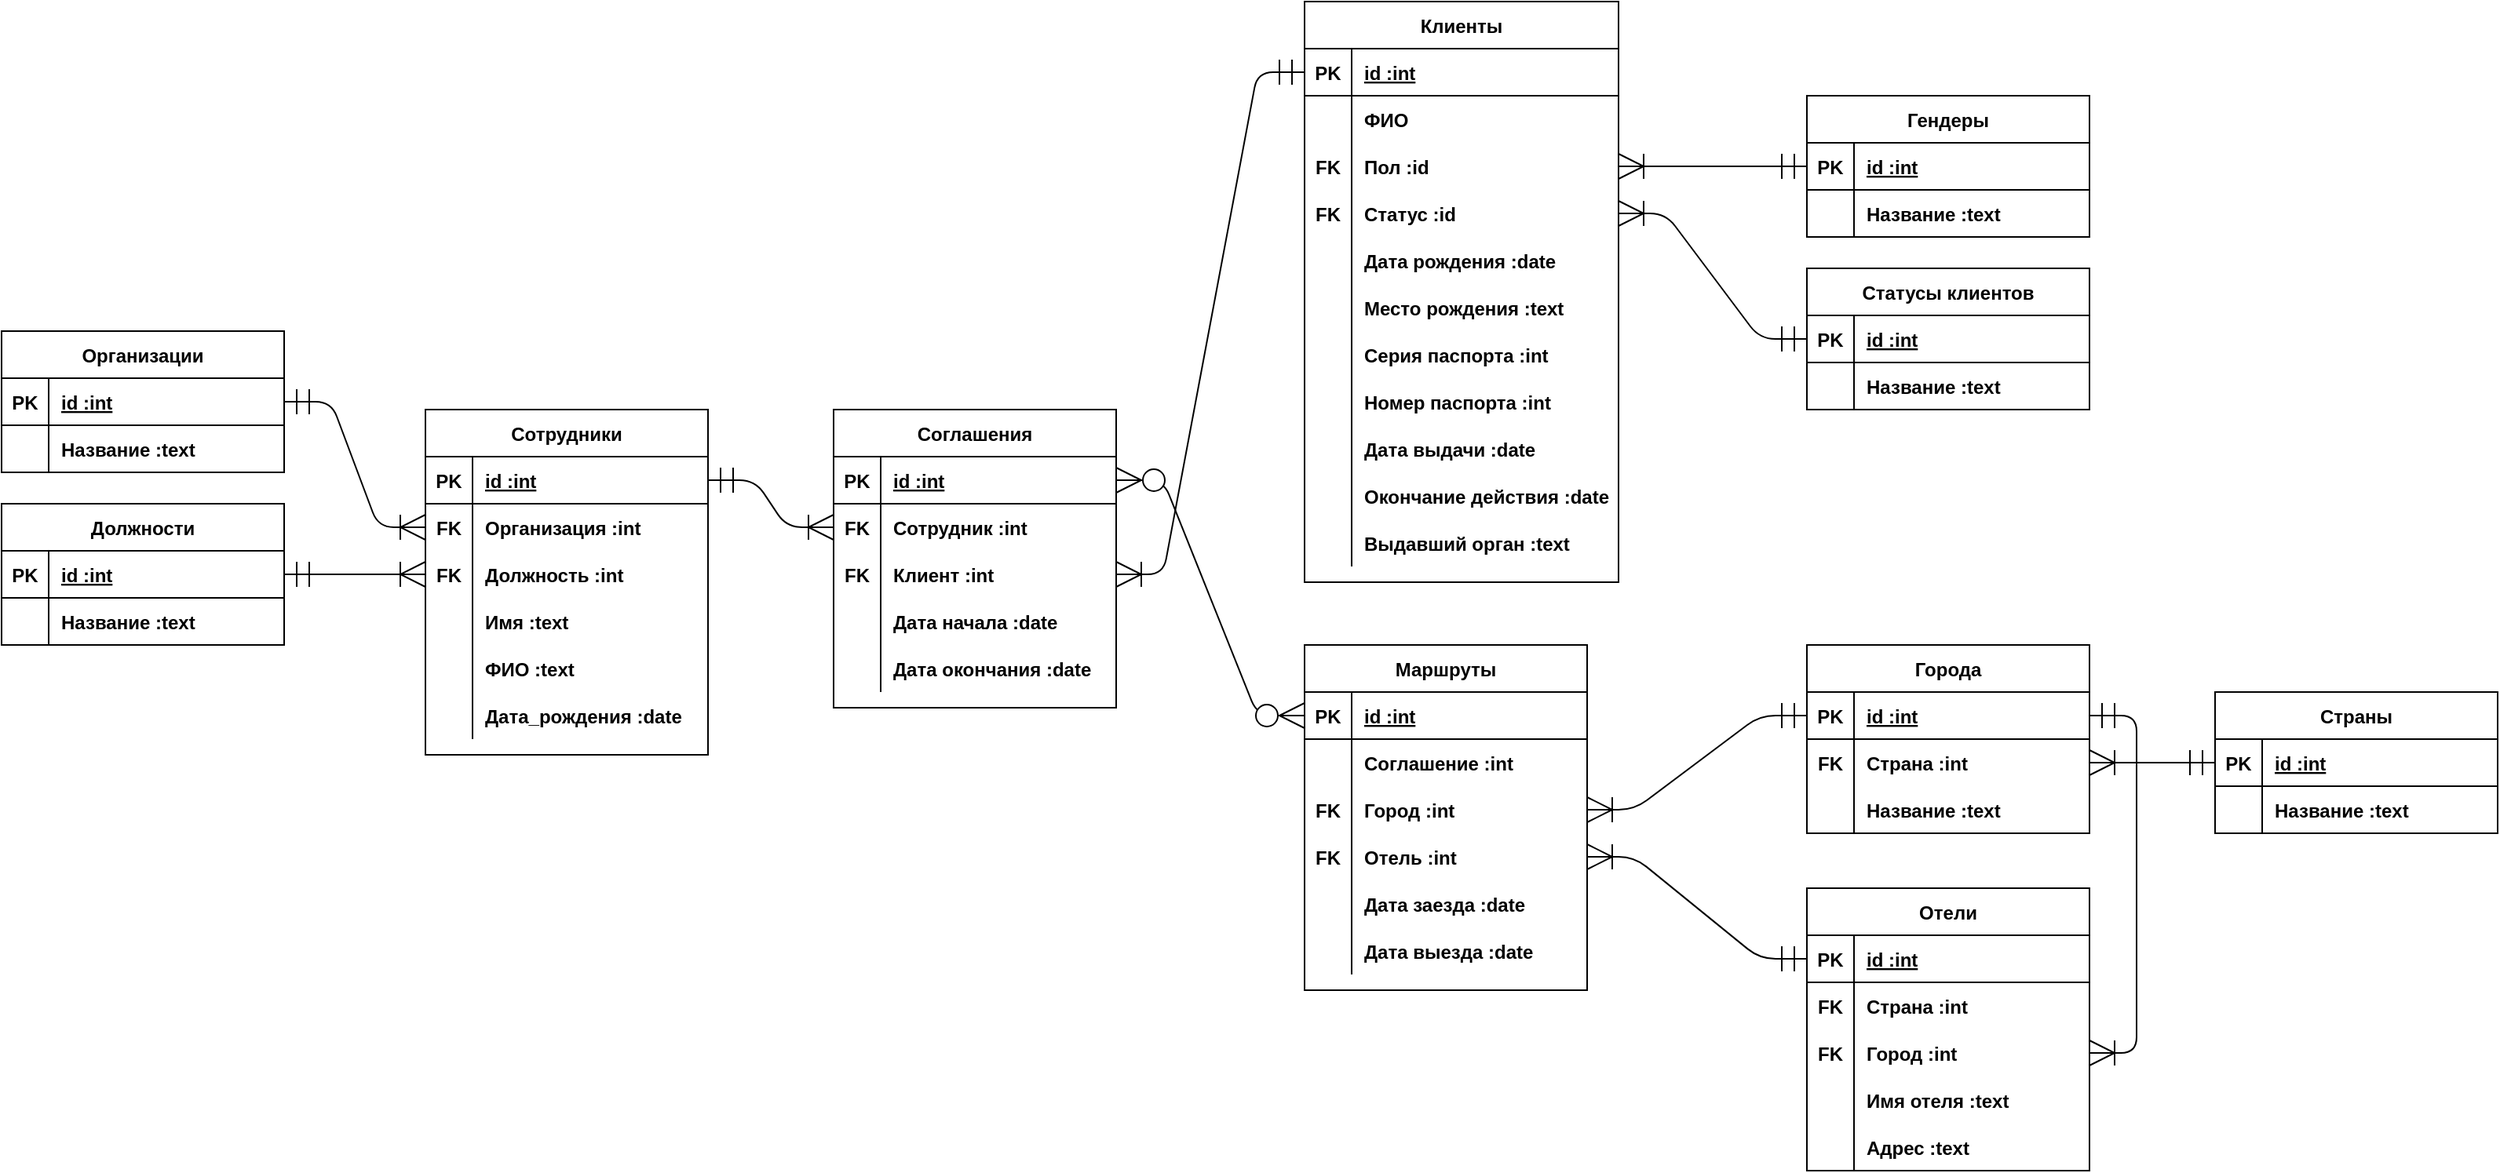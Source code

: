 <mxfile version="15.3.4" type="github">
  <diagram name="Page-1" id="e56a1550-8fbb-45ad-956c-1786394a9013">
    <mxGraphModel dx="2138" dy="589" grid="1" gridSize="10" guides="1" tooltips="1" connect="1" arrows="1" fold="1" page="1" pageScale="1" pageWidth="1100" pageHeight="850" background="none" math="0" shadow="0">
      <root>
        <mxCell id="0" />
        <mxCell id="1" parent="0" />
        <mxCell id="j9hjLksEDI7PFmG2NVxO-14" value="Сотрудники" style="shape=table;startSize=30;container=1;collapsible=1;childLayout=tableLayout;fixedRows=1;rowLines=0;fontStyle=1;align=center;resizeLast=1;hachureGap=4;pointerEvents=0;" parent="1" vertex="1">
          <mxGeometry x="40" y="500" width="180" height="220" as="geometry" />
        </mxCell>
        <mxCell id="j9hjLksEDI7PFmG2NVxO-15" value="" style="shape=partialRectangle;collapsible=0;dropTarget=0;pointerEvents=0;fillColor=none;top=0;left=0;bottom=1;right=0;points=[[0,0.5],[1,0.5]];portConstraint=eastwest;" parent="j9hjLksEDI7PFmG2NVxO-14" vertex="1">
          <mxGeometry y="30" width="180" height="30" as="geometry" />
        </mxCell>
        <mxCell id="j9hjLksEDI7PFmG2NVxO-16" value="PK" style="shape=partialRectangle;connectable=0;fillColor=none;top=0;left=0;bottom=0;right=0;fontStyle=1;overflow=hidden;" parent="j9hjLksEDI7PFmG2NVxO-15" vertex="1">
          <mxGeometry width="30" height="30" as="geometry">
            <mxRectangle width="30" height="30" as="alternateBounds" />
          </mxGeometry>
        </mxCell>
        <mxCell id="j9hjLksEDI7PFmG2NVxO-17" value="id :int" style="shape=partialRectangle;connectable=0;fillColor=none;top=0;left=0;bottom=0;right=0;align=left;spacingLeft=6;fontStyle=5;overflow=hidden;" parent="j9hjLksEDI7PFmG2NVxO-15" vertex="1">
          <mxGeometry x="30" width="150" height="30" as="geometry">
            <mxRectangle width="150" height="30" as="alternateBounds" />
          </mxGeometry>
        </mxCell>
        <mxCell id="j9hjLksEDI7PFmG2NVxO-18" value="" style="shape=partialRectangle;collapsible=0;dropTarget=0;pointerEvents=0;fillColor=none;top=0;left=0;bottom=0;right=0;points=[[0,0.5],[1,0.5]];portConstraint=eastwest;" parent="j9hjLksEDI7PFmG2NVxO-14" vertex="1">
          <mxGeometry y="60" width="180" height="30" as="geometry" />
        </mxCell>
        <mxCell id="j9hjLksEDI7PFmG2NVxO-19" value="FK" style="shape=partialRectangle;connectable=0;fillColor=none;top=0;left=0;bottom=0;right=0;editable=1;overflow=hidden;fontStyle=1" parent="j9hjLksEDI7PFmG2NVxO-18" vertex="1">
          <mxGeometry width="30" height="30" as="geometry">
            <mxRectangle width="30" height="30" as="alternateBounds" />
          </mxGeometry>
        </mxCell>
        <mxCell id="j9hjLksEDI7PFmG2NVxO-20" value="Организация :int" style="shape=partialRectangle;connectable=0;fillColor=none;top=0;left=0;bottom=0;right=0;align=left;spacingLeft=6;overflow=hidden;fontStyle=1" parent="j9hjLksEDI7PFmG2NVxO-18" vertex="1">
          <mxGeometry x="30" width="150" height="30" as="geometry">
            <mxRectangle width="150" height="30" as="alternateBounds" />
          </mxGeometry>
        </mxCell>
        <mxCell id="j9hjLksEDI7PFmG2NVxO-21" value="" style="shape=partialRectangle;collapsible=0;dropTarget=0;pointerEvents=0;fillColor=none;top=0;left=0;bottom=0;right=0;points=[[0,0.5],[1,0.5]];portConstraint=eastwest;" parent="j9hjLksEDI7PFmG2NVxO-14" vertex="1">
          <mxGeometry y="90" width="180" height="30" as="geometry" />
        </mxCell>
        <mxCell id="j9hjLksEDI7PFmG2NVxO-22" value="FK" style="shape=partialRectangle;connectable=0;fillColor=none;top=0;left=0;bottom=0;right=0;editable=1;overflow=hidden;fontStyle=1" parent="j9hjLksEDI7PFmG2NVxO-21" vertex="1">
          <mxGeometry width="30" height="30" as="geometry">
            <mxRectangle width="30" height="30" as="alternateBounds" />
          </mxGeometry>
        </mxCell>
        <mxCell id="j9hjLksEDI7PFmG2NVxO-23" value="Должность :int" style="shape=partialRectangle;connectable=0;fillColor=none;top=0;left=0;bottom=0;right=0;align=left;spacingLeft=6;overflow=hidden;fontStyle=1" parent="j9hjLksEDI7PFmG2NVxO-21" vertex="1">
          <mxGeometry x="30" width="150" height="30" as="geometry">
            <mxRectangle width="150" height="30" as="alternateBounds" />
          </mxGeometry>
        </mxCell>
        <mxCell id="j9hjLksEDI7PFmG2NVxO-24" value="" style="shape=partialRectangle;collapsible=0;dropTarget=0;pointerEvents=0;fillColor=none;top=0;left=0;bottom=0;right=0;points=[[0,0.5],[1,0.5]];portConstraint=eastwest;" parent="j9hjLksEDI7PFmG2NVxO-14" vertex="1">
          <mxGeometry y="120" width="180" height="30" as="geometry" />
        </mxCell>
        <mxCell id="j9hjLksEDI7PFmG2NVxO-25" value="" style="shape=partialRectangle;connectable=0;fillColor=none;top=0;left=0;bottom=0;right=0;editable=1;overflow=hidden;" parent="j9hjLksEDI7PFmG2NVxO-24" vertex="1">
          <mxGeometry width="30" height="30" as="geometry">
            <mxRectangle width="30" height="30" as="alternateBounds" />
          </mxGeometry>
        </mxCell>
        <mxCell id="j9hjLksEDI7PFmG2NVxO-26" value="Имя :text" style="shape=partialRectangle;connectable=0;fillColor=none;top=0;left=0;bottom=0;right=0;align=left;spacingLeft=6;overflow=hidden;fontStyle=1" parent="j9hjLksEDI7PFmG2NVxO-24" vertex="1">
          <mxGeometry x="30" width="150" height="30" as="geometry">
            <mxRectangle width="150" height="30" as="alternateBounds" />
          </mxGeometry>
        </mxCell>
        <mxCell id="j9hjLksEDI7PFmG2NVxO-27" value="" style="shape=partialRectangle;collapsible=0;dropTarget=0;pointerEvents=0;fillColor=none;top=0;left=0;bottom=0;right=0;points=[[0,0.5],[1,0.5]];portConstraint=eastwest;" parent="j9hjLksEDI7PFmG2NVxO-14" vertex="1">
          <mxGeometry y="150" width="180" height="30" as="geometry" />
        </mxCell>
        <mxCell id="j9hjLksEDI7PFmG2NVxO-28" value="" style="shape=partialRectangle;connectable=0;fillColor=none;top=0;left=0;bottom=0;right=0;editable=1;overflow=hidden;" parent="j9hjLksEDI7PFmG2NVxO-27" vertex="1">
          <mxGeometry width="30" height="30" as="geometry">
            <mxRectangle width="30" height="30" as="alternateBounds" />
          </mxGeometry>
        </mxCell>
        <mxCell id="j9hjLksEDI7PFmG2NVxO-29" value="ФИО :text" style="shape=partialRectangle;connectable=0;fillColor=none;top=0;left=0;bottom=0;right=0;align=left;spacingLeft=6;overflow=hidden;fontStyle=1" parent="j9hjLksEDI7PFmG2NVxO-27" vertex="1">
          <mxGeometry x="30" width="150" height="30" as="geometry">
            <mxRectangle width="150" height="30" as="alternateBounds" />
          </mxGeometry>
        </mxCell>
        <mxCell id="j9hjLksEDI7PFmG2NVxO-30" value="" style="shape=partialRectangle;collapsible=0;dropTarget=0;pointerEvents=0;fillColor=none;top=0;left=0;bottom=0;right=0;points=[[0,0.5],[1,0.5]];portConstraint=eastwest;" parent="j9hjLksEDI7PFmG2NVxO-14" vertex="1">
          <mxGeometry y="180" width="180" height="30" as="geometry" />
        </mxCell>
        <mxCell id="j9hjLksEDI7PFmG2NVxO-31" value="" style="shape=partialRectangle;connectable=0;fillColor=none;top=0;left=0;bottom=0;right=0;editable=1;overflow=hidden;" parent="j9hjLksEDI7PFmG2NVxO-30" vertex="1">
          <mxGeometry width="30" height="30" as="geometry">
            <mxRectangle width="30" height="30" as="alternateBounds" />
          </mxGeometry>
        </mxCell>
        <mxCell id="j9hjLksEDI7PFmG2NVxO-32" value="Дата_рождения :date" style="shape=partialRectangle;connectable=0;fillColor=none;top=0;left=0;bottom=0;right=0;align=left;spacingLeft=6;overflow=hidden;fontStyle=1" parent="j9hjLksEDI7PFmG2NVxO-30" vertex="1">
          <mxGeometry x="30" width="150" height="30" as="geometry">
            <mxRectangle width="150" height="30" as="alternateBounds" />
          </mxGeometry>
        </mxCell>
        <mxCell id="j9hjLksEDI7PFmG2NVxO-33" value="Должности" style="shape=table;startSize=30;container=1;collapsible=1;childLayout=tableLayout;fixedRows=1;rowLines=0;fontStyle=1;align=center;resizeLast=1;hachureGap=4;pointerEvents=0;" parent="1" vertex="1">
          <mxGeometry x="-230" y="560" width="180" height="90" as="geometry" />
        </mxCell>
        <mxCell id="j9hjLksEDI7PFmG2NVxO-34" value="" style="shape=partialRectangle;collapsible=0;dropTarget=0;pointerEvents=0;fillColor=none;top=0;left=0;bottom=1;right=0;points=[[0,0.5],[1,0.5]];portConstraint=eastwest;" parent="j9hjLksEDI7PFmG2NVxO-33" vertex="1">
          <mxGeometry y="30" width="180" height="30" as="geometry" />
        </mxCell>
        <mxCell id="j9hjLksEDI7PFmG2NVxO-35" value="PK" style="shape=partialRectangle;connectable=0;fillColor=none;top=0;left=0;bottom=0;right=0;fontStyle=1;overflow=hidden;" parent="j9hjLksEDI7PFmG2NVxO-34" vertex="1">
          <mxGeometry width="30" height="30" as="geometry">
            <mxRectangle width="30" height="30" as="alternateBounds" />
          </mxGeometry>
        </mxCell>
        <mxCell id="j9hjLksEDI7PFmG2NVxO-36" value="id :int" style="shape=partialRectangle;connectable=0;fillColor=none;top=0;left=0;bottom=0;right=0;align=left;spacingLeft=6;fontStyle=5;overflow=hidden;" parent="j9hjLksEDI7PFmG2NVxO-34" vertex="1">
          <mxGeometry x="30" width="150" height="30" as="geometry">
            <mxRectangle width="150" height="30" as="alternateBounds" />
          </mxGeometry>
        </mxCell>
        <mxCell id="j9hjLksEDI7PFmG2NVxO-37" value="" style="shape=partialRectangle;collapsible=0;dropTarget=0;pointerEvents=0;fillColor=none;top=0;left=0;bottom=0;right=0;points=[[0,0.5],[1,0.5]];portConstraint=eastwest;" parent="j9hjLksEDI7PFmG2NVxO-33" vertex="1">
          <mxGeometry y="60" width="180" height="30" as="geometry" />
        </mxCell>
        <mxCell id="j9hjLksEDI7PFmG2NVxO-38" value="" style="shape=partialRectangle;connectable=0;fillColor=none;top=0;left=0;bottom=0;right=0;editable=1;overflow=hidden;" parent="j9hjLksEDI7PFmG2NVxO-37" vertex="1">
          <mxGeometry width="30" height="30" as="geometry">
            <mxRectangle width="30" height="30" as="alternateBounds" />
          </mxGeometry>
        </mxCell>
        <mxCell id="j9hjLksEDI7PFmG2NVxO-39" value="Название :text" style="shape=partialRectangle;connectable=0;fillColor=none;top=0;left=0;bottom=0;right=0;align=left;spacingLeft=6;overflow=hidden;fontStyle=1" parent="j9hjLksEDI7PFmG2NVxO-37" vertex="1">
          <mxGeometry x="30" width="150" height="30" as="geometry">
            <mxRectangle width="150" height="30" as="alternateBounds" />
          </mxGeometry>
        </mxCell>
        <mxCell id="j9hjLksEDI7PFmG2NVxO-43" value="" style="shape=partialRectangle;collapsible=0;dropTarget=0;pointerEvents=0;fillColor=none;top=0;left=0;bottom=0;right=0;points=[[0,0.5],[1,0.5]];portConstraint=eastwest;" parent="j9hjLksEDI7PFmG2NVxO-33" vertex="1">
          <mxGeometry y="90" width="180" as="geometry" />
        </mxCell>
        <mxCell id="j9hjLksEDI7PFmG2NVxO-44" value="" style="shape=partialRectangle;connectable=0;fillColor=none;top=0;left=0;bottom=0;right=0;editable=1;overflow=hidden;" parent="j9hjLksEDI7PFmG2NVxO-43" vertex="1">
          <mxGeometry width="30" as="geometry">
            <mxRectangle width="30" as="alternateBounds" />
          </mxGeometry>
        </mxCell>
        <mxCell id="j9hjLksEDI7PFmG2NVxO-45" value="" style="shape=partialRectangle;connectable=0;fillColor=none;top=0;left=0;bottom=0;right=0;align=left;spacingLeft=6;overflow=hidden;" parent="j9hjLksEDI7PFmG2NVxO-43" vertex="1">
          <mxGeometry x="30" width="150" as="geometry">
            <mxRectangle width="150" as="alternateBounds" />
          </mxGeometry>
        </mxCell>
        <mxCell id="j9hjLksEDI7PFmG2NVxO-48" value="Организации" style="shape=table;startSize=30;container=1;collapsible=1;childLayout=tableLayout;fixedRows=1;rowLines=0;fontStyle=1;align=center;resizeLast=1;hachureGap=4;pointerEvents=0;" parent="1" vertex="1">
          <mxGeometry x="-230" y="450" width="180" height="90" as="geometry" />
        </mxCell>
        <mxCell id="j9hjLksEDI7PFmG2NVxO-49" value="" style="shape=partialRectangle;collapsible=0;dropTarget=0;pointerEvents=0;fillColor=none;top=0;left=0;bottom=1;right=0;points=[[0,0.5],[1,0.5]];portConstraint=eastwest;" parent="j9hjLksEDI7PFmG2NVxO-48" vertex="1">
          <mxGeometry y="30" width="180" height="30" as="geometry" />
        </mxCell>
        <mxCell id="j9hjLksEDI7PFmG2NVxO-50" value="PK" style="shape=partialRectangle;connectable=0;fillColor=none;top=0;left=0;bottom=0;right=0;fontStyle=1;overflow=hidden;" parent="j9hjLksEDI7PFmG2NVxO-49" vertex="1">
          <mxGeometry width="30" height="30" as="geometry">
            <mxRectangle width="30" height="30" as="alternateBounds" />
          </mxGeometry>
        </mxCell>
        <mxCell id="j9hjLksEDI7PFmG2NVxO-51" value="id :int" style="shape=partialRectangle;connectable=0;fillColor=none;top=0;left=0;bottom=0;right=0;align=left;spacingLeft=6;fontStyle=5;overflow=hidden;" parent="j9hjLksEDI7PFmG2NVxO-49" vertex="1">
          <mxGeometry x="30" width="150" height="30" as="geometry">
            <mxRectangle width="150" height="30" as="alternateBounds" />
          </mxGeometry>
        </mxCell>
        <mxCell id="j9hjLksEDI7PFmG2NVxO-52" value="" style="shape=partialRectangle;collapsible=0;dropTarget=0;pointerEvents=0;fillColor=none;top=0;left=0;bottom=0;right=0;points=[[0,0.5],[1,0.5]];portConstraint=eastwest;" parent="j9hjLksEDI7PFmG2NVxO-48" vertex="1">
          <mxGeometry y="60" width="180" height="30" as="geometry" />
        </mxCell>
        <mxCell id="j9hjLksEDI7PFmG2NVxO-53" value="" style="shape=partialRectangle;connectable=0;fillColor=none;top=0;left=0;bottom=0;right=0;editable=1;overflow=hidden;" parent="j9hjLksEDI7PFmG2NVxO-52" vertex="1">
          <mxGeometry width="30" height="30" as="geometry">
            <mxRectangle width="30" height="30" as="alternateBounds" />
          </mxGeometry>
        </mxCell>
        <mxCell id="j9hjLksEDI7PFmG2NVxO-54" value="Название :text" style="shape=partialRectangle;connectable=0;fillColor=none;top=0;left=0;bottom=0;right=0;align=left;spacingLeft=6;overflow=hidden;fontStyle=1" parent="j9hjLksEDI7PFmG2NVxO-52" vertex="1">
          <mxGeometry x="30" width="150" height="30" as="geometry">
            <mxRectangle width="150" height="30" as="alternateBounds" />
          </mxGeometry>
        </mxCell>
        <mxCell id="j9hjLksEDI7PFmG2NVxO-55" value="" style="shape=partialRectangle;collapsible=0;dropTarget=0;pointerEvents=0;fillColor=none;top=0;left=0;bottom=0;right=0;points=[[0,0.5],[1,0.5]];portConstraint=eastwest;" parent="j9hjLksEDI7PFmG2NVxO-48" vertex="1">
          <mxGeometry y="90" width="180" as="geometry" />
        </mxCell>
        <mxCell id="j9hjLksEDI7PFmG2NVxO-56" value="" style="shape=partialRectangle;connectable=0;fillColor=none;top=0;left=0;bottom=0;right=0;editable=1;overflow=hidden;" parent="j9hjLksEDI7PFmG2NVxO-55" vertex="1">
          <mxGeometry width="30" as="geometry">
            <mxRectangle width="30" as="alternateBounds" />
          </mxGeometry>
        </mxCell>
        <mxCell id="j9hjLksEDI7PFmG2NVxO-57" value="" style="shape=partialRectangle;connectable=0;fillColor=none;top=0;left=0;bottom=0;right=0;align=left;spacingLeft=6;overflow=hidden;" parent="j9hjLksEDI7PFmG2NVxO-55" vertex="1">
          <mxGeometry x="30" width="150" as="geometry">
            <mxRectangle width="150" as="alternateBounds" />
          </mxGeometry>
        </mxCell>
        <mxCell id="G7zM4uZgsbZusKnLMGTg-56" value="Отели" style="shape=table;startSize=30;container=1;collapsible=1;childLayout=tableLayout;fixedRows=1;rowLines=0;fontStyle=1;align=center;resizeLast=1;hachureGap=4;pointerEvents=0;" parent="1" vertex="1">
          <mxGeometry x="920" y="805" width="180" height="180" as="geometry" />
        </mxCell>
        <mxCell id="G7zM4uZgsbZusKnLMGTg-57" value="" style="shape=partialRectangle;collapsible=0;dropTarget=0;pointerEvents=0;fillColor=none;top=0;left=0;bottom=1;right=0;points=[[0,0.5],[1,0.5]];portConstraint=eastwest;" parent="G7zM4uZgsbZusKnLMGTg-56" vertex="1">
          <mxGeometry y="30" width="180" height="30" as="geometry" />
        </mxCell>
        <mxCell id="G7zM4uZgsbZusKnLMGTg-58" value="PK" style="shape=partialRectangle;connectable=0;fillColor=none;top=0;left=0;bottom=0;right=0;fontStyle=1;overflow=hidden;" parent="G7zM4uZgsbZusKnLMGTg-57" vertex="1">
          <mxGeometry width="30" height="30" as="geometry">
            <mxRectangle width="30" height="30" as="alternateBounds" />
          </mxGeometry>
        </mxCell>
        <mxCell id="G7zM4uZgsbZusKnLMGTg-59" value="id :int" style="shape=partialRectangle;connectable=0;fillColor=none;top=0;left=0;bottom=0;right=0;align=left;spacingLeft=6;fontStyle=5;overflow=hidden;" parent="G7zM4uZgsbZusKnLMGTg-57" vertex="1">
          <mxGeometry x="30" width="150" height="30" as="geometry">
            <mxRectangle width="150" height="30" as="alternateBounds" />
          </mxGeometry>
        </mxCell>
        <mxCell id="G7zM4uZgsbZusKnLMGTg-60" value="" style="shape=partialRectangle;collapsible=0;dropTarget=0;pointerEvents=0;fillColor=none;top=0;left=0;bottom=0;right=0;points=[[0,0.5],[1,0.5]];portConstraint=eastwest;" parent="G7zM4uZgsbZusKnLMGTg-56" vertex="1">
          <mxGeometry y="60" width="180" height="30" as="geometry" />
        </mxCell>
        <mxCell id="G7zM4uZgsbZusKnLMGTg-61" value="FK" style="shape=partialRectangle;connectable=0;fillColor=none;top=0;left=0;bottom=0;right=0;editable=1;overflow=hidden;fontStyle=1" parent="G7zM4uZgsbZusKnLMGTg-60" vertex="1">
          <mxGeometry width="30" height="30" as="geometry">
            <mxRectangle width="30" height="30" as="alternateBounds" />
          </mxGeometry>
        </mxCell>
        <mxCell id="G7zM4uZgsbZusKnLMGTg-62" value="Страна :int" style="shape=partialRectangle;connectable=0;fillColor=none;top=0;left=0;bottom=0;right=0;align=left;spacingLeft=6;overflow=hidden;fontStyle=1" parent="G7zM4uZgsbZusKnLMGTg-60" vertex="1">
          <mxGeometry x="30" width="150" height="30" as="geometry">
            <mxRectangle width="150" height="30" as="alternateBounds" />
          </mxGeometry>
        </mxCell>
        <mxCell id="G7zM4uZgsbZusKnLMGTg-63" value="" style="shape=partialRectangle;collapsible=0;dropTarget=0;pointerEvents=0;fillColor=none;top=0;left=0;bottom=0;right=0;points=[[0,0.5],[1,0.5]];portConstraint=eastwest;" parent="G7zM4uZgsbZusKnLMGTg-56" vertex="1">
          <mxGeometry y="90" width="180" height="30" as="geometry" />
        </mxCell>
        <mxCell id="G7zM4uZgsbZusKnLMGTg-64" value="FK" style="shape=partialRectangle;connectable=0;fillColor=none;top=0;left=0;bottom=0;right=0;editable=1;overflow=hidden;fontStyle=1" parent="G7zM4uZgsbZusKnLMGTg-63" vertex="1">
          <mxGeometry width="30" height="30" as="geometry">
            <mxRectangle width="30" height="30" as="alternateBounds" />
          </mxGeometry>
        </mxCell>
        <mxCell id="G7zM4uZgsbZusKnLMGTg-65" value="Город :int" style="shape=partialRectangle;connectable=0;fillColor=none;top=0;left=0;bottom=0;right=0;align=left;spacingLeft=6;overflow=hidden;fontStyle=1" parent="G7zM4uZgsbZusKnLMGTg-63" vertex="1">
          <mxGeometry x="30" width="150" height="30" as="geometry">
            <mxRectangle width="150" height="30" as="alternateBounds" />
          </mxGeometry>
        </mxCell>
        <mxCell id="G7zM4uZgsbZusKnLMGTg-66" value="" style="shape=partialRectangle;collapsible=0;dropTarget=0;pointerEvents=0;fillColor=none;top=0;left=0;bottom=0;right=0;points=[[0,0.5],[1,0.5]];portConstraint=eastwest;" parent="G7zM4uZgsbZusKnLMGTg-56" vertex="1">
          <mxGeometry y="120" width="180" height="30" as="geometry" />
        </mxCell>
        <mxCell id="G7zM4uZgsbZusKnLMGTg-67" value="" style="shape=partialRectangle;connectable=0;fillColor=none;top=0;left=0;bottom=0;right=0;editable=1;overflow=hidden;" parent="G7zM4uZgsbZusKnLMGTg-66" vertex="1">
          <mxGeometry width="30" height="30" as="geometry">
            <mxRectangle width="30" height="30" as="alternateBounds" />
          </mxGeometry>
        </mxCell>
        <mxCell id="G7zM4uZgsbZusKnLMGTg-68" value="Имя отеля :text" style="shape=partialRectangle;connectable=0;fillColor=none;top=0;left=0;bottom=0;right=0;align=left;spacingLeft=6;overflow=hidden;fontStyle=1" parent="G7zM4uZgsbZusKnLMGTg-66" vertex="1">
          <mxGeometry x="30" width="150" height="30" as="geometry">
            <mxRectangle width="150" height="30" as="alternateBounds" />
          </mxGeometry>
        </mxCell>
        <mxCell id="G7zM4uZgsbZusKnLMGTg-69" value="" style="shape=partialRectangle;collapsible=0;dropTarget=0;pointerEvents=0;fillColor=none;top=0;left=0;bottom=0;right=0;points=[[0,0.5],[1,0.5]];portConstraint=eastwest;" parent="G7zM4uZgsbZusKnLMGTg-56" vertex="1">
          <mxGeometry y="150" width="180" height="30" as="geometry" />
        </mxCell>
        <mxCell id="G7zM4uZgsbZusKnLMGTg-70" value="" style="shape=partialRectangle;connectable=0;fillColor=none;top=0;left=0;bottom=0;right=0;editable=1;overflow=hidden;fontStyle=1" parent="G7zM4uZgsbZusKnLMGTg-69" vertex="1">
          <mxGeometry width="30" height="30" as="geometry">
            <mxRectangle width="30" height="30" as="alternateBounds" />
          </mxGeometry>
        </mxCell>
        <mxCell id="G7zM4uZgsbZusKnLMGTg-71" value="Адрес :text" style="shape=partialRectangle;connectable=0;fillColor=none;top=0;left=0;bottom=0;right=0;align=left;spacingLeft=6;overflow=hidden;fontStyle=1" parent="G7zM4uZgsbZusKnLMGTg-69" vertex="1">
          <mxGeometry x="30" width="150" height="30" as="geometry">
            <mxRectangle width="150" height="30" as="alternateBounds" />
          </mxGeometry>
        </mxCell>
        <mxCell id="G7zM4uZgsbZusKnLMGTg-114" value="" style="shape=partialRectangle;collapsible=0;dropTarget=0;pointerEvents=0;fillColor=none;top=0;left=0;bottom=0;right=0;points=[[0,0.5],[1,0.5]];portConstraint=eastwest;" parent="G7zM4uZgsbZusKnLMGTg-56" vertex="1">
          <mxGeometry y="180" width="180" as="geometry" />
        </mxCell>
        <mxCell id="G7zM4uZgsbZusKnLMGTg-115" value="" style="shape=partialRectangle;connectable=0;fillColor=none;top=0;left=0;bottom=0;right=0;editable=1;overflow=hidden;" parent="G7zM4uZgsbZusKnLMGTg-114" vertex="1">
          <mxGeometry width="30" as="geometry">
            <mxRectangle width="30" as="alternateBounds" />
          </mxGeometry>
        </mxCell>
        <mxCell id="G7zM4uZgsbZusKnLMGTg-116" value="" style="shape=partialRectangle;connectable=0;fillColor=none;top=0;left=0;bottom=0;right=0;align=left;spacingLeft=6;overflow=hidden;fontStyle=1" parent="G7zM4uZgsbZusKnLMGTg-114" vertex="1">
          <mxGeometry x="30" width="150" as="geometry">
            <mxRectangle width="150" as="alternateBounds" />
          </mxGeometry>
        </mxCell>
        <mxCell id="G7zM4uZgsbZusKnLMGTg-72" value="" style="shape=partialRectangle;collapsible=0;dropTarget=0;pointerEvents=0;fillColor=none;top=0;left=0;bottom=0;right=0;points=[[0,0.5],[1,0.5]];portConstraint=eastwest;" parent="G7zM4uZgsbZusKnLMGTg-56" vertex="1">
          <mxGeometry y="180" width="180" as="geometry" />
        </mxCell>
        <mxCell id="G7zM4uZgsbZusKnLMGTg-73" value="" style="shape=partialRectangle;connectable=0;fillColor=none;top=0;left=0;bottom=0;right=0;editable=1;overflow=hidden;" parent="G7zM4uZgsbZusKnLMGTg-72" vertex="1">
          <mxGeometry width="30" as="geometry">
            <mxRectangle width="30" as="alternateBounds" />
          </mxGeometry>
        </mxCell>
        <mxCell id="G7zM4uZgsbZusKnLMGTg-74" value="" style="shape=partialRectangle;connectable=0;fillColor=none;top=0;left=0;bottom=0;right=0;align=left;spacingLeft=6;overflow=hidden;fontStyle=1" parent="G7zM4uZgsbZusKnLMGTg-72" vertex="1">
          <mxGeometry x="30" width="150" as="geometry">
            <mxRectangle width="150" as="alternateBounds" />
          </mxGeometry>
        </mxCell>
        <mxCell id="G7zM4uZgsbZusKnLMGTg-75" value="Страны" style="shape=table;startSize=30;container=1;collapsible=1;childLayout=tableLayout;fixedRows=1;rowLines=0;fontStyle=1;align=center;resizeLast=1;hachureGap=4;pointerEvents=0;" parent="1" vertex="1">
          <mxGeometry x="1180" y="680" width="180" height="90" as="geometry" />
        </mxCell>
        <mxCell id="G7zM4uZgsbZusKnLMGTg-76" value="" style="shape=partialRectangle;collapsible=0;dropTarget=0;pointerEvents=0;fillColor=none;top=0;left=0;bottom=1;right=0;points=[[0,0.5],[1,0.5]];portConstraint=eastwest;" parent="G7zM4uZgsbZusKnLMGTg-75" vertex="1">
          <mxGeometry y="30" width="180" height="30" as="geometry" />
        </mxCell>
        <mxCell id="G7zM4uZgsbZusKnLMGTg-77" value="PK" style="shape=partialRectangle;connectable=0;fillColor=none;top=0;left=0;bottom=0;right=0;fontStyle=1;overflow=hidden;" parent="G7zM4uZgsbZusKnLMGTg-76" vertex="1">
          <mxGeometry width="30" height="30" as="geometry">
            <mxRectangle width="30" height="30" as="alternateBounds" />
          </mxGeometry>
        </mxCell>
        <mxCell id="G7zM4uZgsbZusKnLMGTg-78" value="id :int" style="shape=partialRectangle;connectable=0;fillColor=none;top=0;left=0;bottom=0;right=0;align=left;spacingLeft=6;fontStyle=5;overflow=hidden;" parent="G7zM4uZgsbZusKnLMGTg-76" vertex="1">
          <mxGeometry x="30" width="150" height="30" as="geometry">
            <mxRectangle width="150" height="30" as="alternateBounds" />
          </mxGeometry>
        </mxCell>
        <mxCell id="G7zM4uZgsbZusKnLMGTg-79" value="" style="shape=partialRectangle;collapsible=0;dropTarget=0;pointerEvents=0;fillColor=none;top=0;left=0;bottom=0;right=0;points=[[0,0.5],[1,0.5]];portConstraint=eastwest;" parent="G7zM4uZgsbZusKnLMGTg-75" vertex="1">
          <mxGeometry y="60" width="180" height="30" as="geometry" />
        </mxCell>
        <mxCell id="G7zM4uZgsbZusKnLMGTg-80" value="" style="shape=partialRectangle;connectable=0;fillColor=none;top=0;left=0;bottom=0;right=0;editable=1;overflow=hidden;" parent="G7zM4uZgsbZusKnLMGTg-79" vertex="1">
          <mxGeometry width="30" height="30" as="geometry">
            <mxRectangle width="30" height="30" as="alternateBounds" />
          </mxGeometry>
        </mxCell>
        <mxCell id="G7zM4uZgsbZusKnLMGTg-81" value="Название :text" style="shape=partialRectangle;connectable=0;fillColor=none;top=0;left=0;bottom=0;right=0;align=left;spacingLeft=6;overflow=hidden;fontStyle=1" parent="G7zM4uZgsbZusKnLMGTg-79" vertex="1">
          <mxGeometry x="30" width="150" height="30" as="geometry">
            <mxRectangle width="150" height="30" as="alternateBounds" />
          </mxGeometry>
        </mxCell>
        <mxCell id="G7zM4uZgsbZusKnLMGTg-82" value="" style="shape=partialRectangle;collapsible=0;dropTarget=0;pointerEvents=0;fillColor=none;top=0;left=0;bottom=0;right=0;points=[[0,0.5],[1,0.5]];portConstraint=eastwest;" parent="G7zM4uZgsbZusKnLMGTg-75" vertex="1">
          <mxGeometry y="90" width="180" as="geometry" />
        </mxCell>
        <mxCell id="G7zM4uZgsbZusKnLMGTg-83" value="" style="shape=partialRectangle;connectable=0;fillColor=none;top=0;left=0;bottom=0;right=0;editable=1;overflow=hidden;" parent="G7zM4uZgsbZusKnLMGTg-82" vertex="1">
          <mxGeometry width="30" as="geometry">
            <mxRectangle width="30" as="alternateBounds" />
          </mxGeometry>
        </mxCell>
        <mxCell id="G7zM4uZgsbZusKnLMGTg-84" value="" style="shape=partialRectangle;connectable=0;fillColor=none;top=0;left=0;bottom=0;right=0;align=left;spacingLeft=6;overflow=hidden;" parent="G7zM4uZgsbZusKnLMGTg-82" vertex="1">
          <mxGeometry x="30" width="150" as="geometry">
            <mxRectangle width="150" as="alternateBounds" />
          </mxGeometry>
        </mxCell>
        <mxCell id="G7zM4uZgsbZusKnLMGTg-85" value="Города" style="shape=table;startSize=30;container=1;collapsible=1;childLayout=tableLayout;fixedRows=1;rowLines=0;fontStyle=1;align=center;resizeLast=1;hachureGap=4;pointerEvents=0;" parent="1" vertex="1">
          <mxGeometry x="920" y="650" width="180" height="120" as="geometry" />
        </mxCell>
        <mxCell id="G7zM4uZgsbZusKnLMGTg-86" value="" style="shape=partialRectangle;collapsible=0;dropTarget=0;pointerEvents=0;fillColor=none;top=0;left=0;bottom=1;right=0;points=[[0,0.5],[1,0.5]];portConstraint=eastwest;" parent="G7zM4uZgsbZusKnLMGTg-85" vertex="1">
          <mxGeometry y="30" width="180" height="30" as="geometry" />
        </mxCell>
        <mxCell id="G7zM4uZgsbZusKnLMGTg-87" value="PK" style="shape=partialRectangle;connectable=0;fillColor=none;top=0;left=0;bottom=0;right=0;fontStyle=1;overflow=hidden;" parent="G7zM4uZgsbZusKnLMGTg-86" vertex="1">
          <mxGeometry width="30" height="30" as="geometry">
            <mxRectangle width="30" height="30" as="alternateBounds" />
          </mxGeometry>
        </mxCell>
        <mxCell id="G7zM4uZgsbZusKnLMGTg-88" value="id :int" style="shape=partialRectangle;connectable=0;fillColor=none;top=0;left=0;bottom=0;right=0;align=left;spacingLeft=6;fontStyle=5;overflow=hidden;" parent="G7zM4uZgsbZusKnLMGTg-86" vertex="1">
          <mxGeometry x="30" width="150" height="30" as="geometry">
            <mxRectangle width="150" height="30" as="alternateBounds" />
          </mxGeometry>
        </mxCell>
        <mxCell id="G7zM4uZgsbZusKnLMGTg-89" value="" style="shape=partialRectangle;collapsible=0;dropTarget=0;pointerEvents=0;fillColor=none;top=0;left=0;bottom=0;right=0;points=[[0,0.5],[1,0.5]];portConstraint=eastwest;" parent="G7zM4uZgsbZusKnLMGTg-85" vertex="1">
          <mxGeometry y="60" width="180" height="30" as="geometry" />
        </mxCell>
        <mxCell id="G7zM4uZgsbZusKnLMGTg-90" value="FK" style="shape=partialRectangle;connectable=0;fillColor=none;top=0;left=0;bottom=0;right=0;editable=1;overflow=hidden;fontStyle=1" parent="G7zM4uZgsbZusKnLMGTg-89" vertex="1">
          <mxGeometry width="30" height="30" as="geometry">
            <mxRectangle width="30" height="30" as="alternateBounds" />
          </mxGeometry>
        </mxCell>
        <mxCell id="G7zM4uZgsbZusKnLMGTg-91" value="Страна :int" style="shape=partialRectangle;connectable=0;fillColor=none;top=0;left=0;bottom=0;right=0;align=left;spacingLeft=6;overflow=hidden;fontStyle=1" parent="G7zM4uZgsbZusKnLMGTg-89" vertex="1">
          <mxGeometry x="30" width="150" height="30" as="geometry">
            <mxRectangle width="150" height="30" as="alternateBounds" />
          </mxGeometry>
        </mxCell>
        <mxCell id="G7zM4uZgsbZusKnLMGTg-95" value="" style="shape=partialRectangle;collapsible=0;dropTarget=0;pointerEvents=0;fillColor=none;top=0;left=0;bottom=0;right=0;points=[[0,0.5],[1,0.5]];portConstraint=eastwest;" parent="G7zM4uZgsbZusKnLMGTg-85" vertex="1">
          <mxGeometry y="90" width="180" height="30" as="geometry" />
        </mxCell>
        <mxCell id="G7zM4uZgsbZusKnLMGTg-96" value="" style="shape=partialRectangle;connectable=0;fillColor=none;top=0;left=0;bottom=0;right=0;editable=1;overflow=hidden;" parent="G7zM4uZgsbZusKnLMGTg-95" vertex="1">
          <mxGeometry width="30" height="30" as="geometry">
            <mxRectangle width="30" height="30" as="alternateBounds" />
          </mxGeometry>
        </mxCell>
        <mxCell id="G7zM4uZgsbZusKnLMGTg-97" value="Название :text" style="shape=partialRectangle;connectable=0;fillColor=none;top=0;left=0;bottom=0;right=0;align=left;spacingLeft=6;overflow=hidden;fontStyle=1" parent="G7zM4uZgsbZusKnLMGTg-95" vertex="1">
          <mxGeometry x="30" width="150" height="30" as="geometry">
            <mxRectangle width="150" height="30" as="alternateBounds" />
          </mxGeometry>
        </mxCell>
        <mxCell id="G7zM4uZgsbZusKnLMGTg-92" value="" style="shape=partialRectangle;collapsible=0;dropTarget=0;pointerEvents=0;fillColor=none;top=0;left=0;bottom=0;right=0;points=[[0,0.5],[1,0.5]];portConstraint=eastwest;" parent="G7zM4uZgsbZusKnLMGTg-85" vertex="1">
          <mxGeometry y="120" width="180" as="geometry" />
        </mxCell>
        <mxCell id="G7zM4uZgsbZusKnLMGTg-93" value="" style="shape=partialRectangle;connectable=0;fillColor=none;top=0;left=0;bottom=0;right=0;editable=1;overflow=hidden;" parent="G7zM4uZgsbZusKnLMGTg-92" vertex="1">
          <mxGeometry width="30" as="geometry">
            <mxRectangle width="30" as="alternateBounds" />
          </mxGeometry>
        </mxCell>
        <mxCell id="G7zM4uZgsbZusKnLMGTg-94" value="" style="shape=partialRectangle;connectable=0;fillColor=none;top=0;left=0;bottom=0;right=0;align=left;spacingLeft=6;overflow=hidden;" parent="G7zM4uZgsbZusKnLMGTg-92" vertex="1">
          <mxGeometry x="30" width="150" as="geometry">
            <mxRectangle width="150" as="alternateBounds" />
          </mxGeometry>
        </mxCell>
        <mxCell id="G7zM4uZgsbZusKnLMGTg-134" value="" style="edgeStyle=entityRelationEdgeStyle;fontSize=12;html=1;endArrow=ERoneToMany;startArrow=ERmandOne;startSize=14;endSize=14;sourcePerimeterSpacing=0;targetPerimeterSpacing=0;" parent="1" source="j9hjLksEDI7PFmG2NVxO-34" target="j9hjLksEDI7PFmG2NVxO-21" edge="1">
          <mxGeometry width="100" height="100" relative="1" as="geometry">
            <mxPoint x="-120" y="640" as="sourcePoint" />
            <mxPoint x="-20" y="540" as="targetPoint" />
          </mxGeometry>
        </mxCell>
        <mxCell id="G7zM4uZgsbZusKnLMGTg-135" value="" style="edgeStyle=entityRelationEdgeStyle;fontSize=12;html=1;endArrow=ERoneToMany;startArrow=ERmandOne;startSize=14;endSize=14;sourcePerimeterSpacing=0;targetPerimeterSpacing=0;" parent="1" source="j9hjLksEDI7PFmG2NVxO-49" target="j9hjLksEDI7PFmG2NVxO-18" edge="1">
          <mxGeometry width="100" height="100" relative="1" as="geometry">
            <mxPoint x="-60" y="435" as="sourcePoint" />
            <mxPoint x="50" y="435" as="targetPoint" />
          </mxGeometry>
        </mxCell>
        <mxCell id="G7zM4uZgsbZusKnLMGTg-140" value="" style="edgeStyle=entityRelationEdgeStyle;fontSize=12;html=1;endArrow=ERoneToMany;startArrow=ERmandOne;startSize=14;endSize=14;sourcePerimeterSpacing=0;targetPerimeterSpacing=0;" parent="1" source="G7zM4uZgsbZusKnLMGTg-76" target="G7zM4uZgsbZusKnLMGTg-89" edge="1">
          <mxGeometry width="100" height="100" relative="1" as="geometry">
            <mxPoint x="490" y="1025" as="sourcePoint" />
            <mxPoint x="580" y="995" as="targetPoint" />
          </mxGeometry>
        </mxCell>
        <mxCell id="G7zM4uZgsbZusKnLMGTg-141" value="" style="edgeStyle=entityRelationEdgeStyle;fontSize=12;html=1;endArrow=ERoneToMany;startArrow=ERmandOne;startSize=14;endSize=14;sourcePerimeterSpacing=0;targetPerimeterSpacing=0;" parent="1" source="G7zM4uZgsbZusKnLMGTg-86" target="G7zM4uZgsbZusKnLMGTg-63" edge="1">
          <mxGeometry width="100" height="100" relative="1" as="geometry">
            <mxPoint x="1230" y="700" as="sourcePoint" />
            <mxPoint x="1320" y="670" as="targetPoint" />
          </mxGeometry>
        </mxCell>
        <mxCell id="s40rjbNJ4VByO-y1O9ma-1" value="Соглашения" style="shape=table;startSize=30;container=1;collapsible=1;childLayout=tableLayout;fixedRows=1;rowLines=0;fontStyle=1;align=center;resizeLast=1;hachureGap=4;pointerEvents=0;" vertex="1" parent="1">
          <mxGeometry x="300" y="500" width="180" height="190" as="geometry" />
        </mxCell>
        <mxCell id="s40rjbNJ4VByO-y1O9ma-2" value="" style="shape=partialRectangle;collapsible=0;dropTarget=0;pointerEvents=0;fillColor=none;top=0;left=0;bottom=1;right=0;points=[[0,0.5],[1,0.5]];portConstraint=eastwest;" vertex="1" parent="s40rjbNJ4VByO-y1O9ma-1">
          <mxGeometry y="30" width="180" height="30" as="geometry" />
        </mxCell>
        <mxCell id="s40rjbNJ4VByO-y1O9ma-3" value="PK" style="shape=partialRectangle;connectable=0;fillColor=none;top=0;left=0;bottom=0;right=0;fontStyle=1;overflow=hidden;" vertex="1" parent="s40rjbNJ4VByO-y1O9ma-2">
          <mxGeometry width="30" height="30" as="geometry">
            <mxRectangle width="30" height="30" as="alternateBounds" />
          </mxGeometry>
        </mxCell>
        <mxCell id="s40rjbNJ4VByO-y1O9ma-4" value="id :int" style="shape=partialRectangle;connectable=0;fillColor=none;top=0;left=0;bottom=0;right=0;align=left;spacingLeft=6;fontStyle=5;overflow=hidden;" vertex="1" parent="s40rjbNJ4VByO-y1O9ma-2">
          <mxGeometry x="30" width="150" height="30" as="geometry">
            <mxRectangle width="150" height="30" as="alternateBounds" />
          </mxGeometry>
        </mxCell>
        <mxCell id="s40rjbNJ4VByO-y1O9ma-8" value="" style="shape=partialRectangle;collapsible=0;dropTarget=0;pointerEvents=0;fillColor=none;top=0;left=0;bottom=0;right=0;points=[[0,0.5],[1,0.5]];portConstraint=eastwest;" vertex="1" parent="s40rjbNJ4VByO-y1O9ma-1">
          <mxGeometry y="60" width="180" height="30" as="geometry" />
        </mxCell>
        <mxCell id="s40rjbNJ4VByO-y1O9ma-9" value="FK" style="shape=partialRectangle;connectable=0;fillColor=none;top=0;left=0;bottom=0;right=0;editable=1;overflow=hidden;fontStyle=1" vertex="1" parent="s40rjbNJ4VByO-y1O9ma-8">
          <mxGeometry width="30" height="30" as="geometry">
            <mxRectangle width="30" height="30" as="alternateBounds" />
          </mxGeometry>
        </mxCell>
        <mxCell id="s40rjbNJ4VByO-y1O9ma-10" value="Сотрудник :int" style="shape=partialRectangle;connectable=0;fillColor=none;top=0;left=0;bottom=0;right=0;align=left;spacingLeft=6;overflow=hidden;fontStyle=1" vertex="1" parent="s40rjbNJ4VByO-y1O9ma-8">
          <mxGeometry x="30" width="150" height="30" as="geometry">
            <mxRectangle width="150" height="30" as="alternateBounds" />
          </mxGeometry>
        </mxCell>
        <mxCell id="s40rjbNJ4VByO-y1O9ma-11" value="" style="shape=partialRectangle;collapsible=0;dropTarget=0;pointerEvents=0;fillColor=none;top=0;left=0;bottom=0;right=0;points=[[0,0.5],[1,0.5]];portConstraint=eastwest;" vertex="1" parent="s40rjbNJ4VByO-y1O9ma-1">
          <mxGeometry y="90" width="180" height="30" as="geometry" />
        </mxCell>
        <mxCell id="s40rjbNJ4VByO-y1O9ma-12" value="FK" style="shape=partialRectangle;connectable=0;fillColor=none;top=0;left=0;bottom=0;right=0;editable=1;overflow=hidden;fontStyle=1" vertex="1" parent="s40rjbNJ4VByO-y1O9ma-11">
          <mxGeometry width="30" height="30" as="geometry">
            <mxRectangle width="30" height="30" as="alternateBounds" />
          </mxGeometry>
        </mxCell>
        <mxCell id="s40rjbNJ4VByO-y1O9ma-13" value="Клиент :int" style="shape=partialRectangle;connectable=0;fillColor=none;top=0;left=0;bottom=0;right=0;align=left;spacingLeft=6;overflow=hidden;fontStyle=1" vertex="1" parent="s40rjbNJ4VByO-y1O9ma-11">
          <mxGeometry x="30" width="150" height="30" as="geometry">
            <mxRectangle width="150" height="30" as="alternateBounds" />
          </mxGeometry>
        </mxCell>
        <mxCell id="s40rjbNJ4VByO-y1O9ma-14" value="" style="shape=partialRectangle;collapsible=0;dropTarget=0;pointerEvents=0;fillColor=none;top=0;left=0;bottom=0;right=0;points=[[0,0.5],[1,0.5]];portConstraint=eastwest;" vertex="1" parent="s40rjbNJ4VByO-y1O9ma-1">
          <mxGeometry y="120" width="180" height="30" as="geometry" />
        </mxCell>
        <mxCell id="s40rjbNJ4VByO-y1O9ma-15" value="" style="shape=partialRectangle;connectable=0;fillColor=none;top=0;left=0;bottom=0;right=0;editable=1;overflow=hidden;" vertex="1" parent="s40rjbNJ4VByO-y1O9ma-14">
          <mxGeometry width="30" height="30" as="geometry">
            <mxRectangle width="30" height="30" as="alternateBounds" />
          </mxGeometry>
        </mxCell>
        <mxCell id="s40rjbNJ4VByO-y1O9ma-16" value="Дата начала :date" style="shape=partialRectangle;connectable=0;fillColor=none;top=0;left=0;bottom=0;right=0;align=left;spacingLeft=6;overflow=hidden;fontStyle=1" vertex="1" parent="s40rjbNJ4VByO-y1O9ma-14">
          <mxGeometry x="30" width="150" height="30" as="geometry">
            <mxRectangle width="150" height="30" as="alternateBounds" />
          </mxGeometry>
        </mxCell>
        <mxCell id="s40rjbNJ4VByO-y1O9ma-17" value="" style="shape=partialRectangle;collapsible=0;dropTarget=0;pointerEvents=0;fillColor=none;top=0;left=0;bottom=0;right=0;points=[[0,0.5],[1,0.5]];portConstraint=eastwest;" vertex="1" parent="s40rjbNJ4VByO-y1O9ma-1">
          <mxGeometry y="150" width="180" height="30" as="geometry" />
        </mxCell>
        <mxCell id="s40rjbNJ4VByO-y1O9ma-18" value="" style="shape=partialRectangle;connectable=0;fillColor=none;top=0;left=0;bottom=0;right=0;editable=1;overflow=hidden;" vertex="1" parent="s40rjbNJ4VByO-y1O9ma-17">
          <mxGeometry width="30" height="30" as="geometry">
            <mxRectangle width="30" height="30" as="alternateBounds" />
          </mxGeometry>
        </mxCell>
        <mxCell id="s40rjbNJ4VByO-y1O9ma-19" value="Дата окончания :date" style="shape=partialRectangle;connectable=0;fillColor=none;top=0;left=0;bottom=0;right=0;align=left;spacingLeft=6;overflow=hidden;fontStyle=1" vertex="1" parent="s40rjbNJ4VByO-y1O9ma-17">
          <mxGeometry x="30" width="150" height="30" as="geometry">
            <mxRectangle width="150" height="30" as="alternateBounds" />
          </mxGeometry>
        </mxCell>
        <mxCell id="s40rjbNJ4VByO-y1O9ma-5" value="" style="shape=partialRectangle;collapsible=0;dropTarget=0;pointerEvents=0;fillColor=none;top=0;left=0;bottom=0;right=0;points=[[0,0.5],[1,0.5]];portConstraint=eastwest;" vertex="1" parent="s40rjbNJ4VByO-y1O9ma-1">
          <mxGeometry y="180" width="180" as="geometry" />
        </mxCell>
        <mxCell id="s40rjbNJ4VByO-y1O9ma-6" value="" style="shape=partialRectangle;connectable=0;fillColor=none;top=0;left=0;bottom=0;right=0;editable=1;overflow=hidden;fontStyle=1" vertex="1" parent="s40rjbNJ4VByO-y1O9ma-5">
          <mxGeometry width="30" as="geometry">
            <mxRectangle width="30" as="alternateBounds" />
          </mxGeometry>
        </mxCell>
        <mxCell id="s40rjbNJ4VByO-y1O9ma-7" value="" style="shape=partialRectangle;connectable=0;fillColor=none;top=0;left=0;bottom=0;right=0;align=left;spacingLeft=6;overflow=hidden;fontStyle=1" vertex="1" parent="s40rjbNJ4VByO-y1O9ma-5">
          <mxGeometry x="30" width="150" as="geometry">
            <mxRectangle width="150" as="alternateBounds" />
          </mxGeometry>
        </mxCell>
        <mxCell id="s40rjbNJ4VByO-y1O9ma-21" value="" style="edgeStyle=entityRelationEdgeStyle;fontSize=12;html=1;endArrow=ERoneToMany;startArrow=ERmandOne;startSize=14;endSize=14;sourcePerimeterSpacing=0;targetPerimeterSpacing=0;" edge="1" parent="1" source="j9hjLksEDI7PFmG2NVxO-15" target="s40rjbNJ4VByO-y1O9ma-8">
          <mxGeometry width="100" height="100" relative="1" as="geometry">
            <mxPoint x="-60" y="305" as="sourcePoint" />
            <mxPoint x="50" y="585" as="targetPoint" />
          </mxGeometry>
        </mxCell>
        <mxCell id="s40rjbNJ4VByO-y1O9ma-26" value="Маршруты" style="shape=table;startSize=30;container=1;collapsible=1;childLayout=tableLayout;fixedRows=1;rowLines=0;fontStyle=1;align=center;resizeLast=1;hachureGap=4;pointerEvents=0;" vertex="1" parent="1">
          <mxGeometry x="600" y="650" width="180" height="220" as="geometry" />
        </mxCell>
        <mxCell id="s40rjbNJ4VByO-y1O9ma-27" value="" style="shape=partialRectangle;collapsible=0;dropTarget=0;pointerEvents=0;fillColor=none;top=0;left=0;bottom=1;right=0;points=[[0,0.5],[1,0.5]];portConstraint=eastwest;" vertex="1" parent="s40rjbNJ4VByO-y1O9ma-26">
          <mxGeometry y="30" width="180" height="30" as="geometry" />
        </mxCell>
        <mxCell id="s40rjbNJ4VByO-y1O9ma-28" value="PK" style="shape=partialRectangle;connectable=0;fillColor=none;top=0;left=0;bottom=0;right=0;fontStyle=1;overflow=hidden;" vertex="1" parent="s40rjbNJ4VByO-y1O9ma-27">
          <mxGeometry width="30" height="30" as="geometry">
            <mxRectangle width="30" height="30" as="alternateBounds" />
          </mxGeometry>
        </mxCell>
        <mxCell id="s40rjbNJ4VByO-y1O9ma-29" value="id :int" style="shape=partialRectangle;connectable=0;fillColor=none;top=0;left=0;bottom=0;right=0;align=left;spacingLeft=6;fontStyle=5;overflow=hidden;" vertex="1" parent="s40rjbNJ4VByO-y1O9ma-27">
          <mxGeometry x="30" width="150" height="30" as="geometry">
            <mxRectangle width="150" height="30" as="alternateBounds" />
          </mxGeometry>
        </mxCell>
        <mxCell id="s40rjbNJ4VByO-y1O9ma-30" value="" style="shape=partialRectangle;collapsible=0;dropTarget=0;pointerEvents=0;fillColor=none;top=0;left=0;bottom=0;right=0;points=[[0,0.5],[1,0.5]];portConstraint=eastwest;" vertex="1" parent="s40rjbNJ4VByO-y1O9ma-26">
          <mxGeometry y="60" width="180" height="30" as="geometry" />
        </mxCell>
        <mxCell id="s40rjbNJ4VByO-y1O9ma-31" value="" style="shape=partialRectangle;connectable=0;fillColor=none;top=0;left=0;bottom=0;right=0;editable=1;overflow=hidden;" vertex="1" parent="s40rjbNJ4VByO-y1O9ma-30">
          <mxGeometry width="30" height="30" as="geometry">
            <mxRectangle width="30" height="30" as="alternateBounds" />
          </mxGeometry>
        </mxCell>
        <mxCell id="s40rjbNJ4VByO-y1O9ma-32" value="Соглашение :int" style="shape=partialRectangle;connectable=0;fillColor=none;top=0;left=0;bottom=0;right=0;align=left;spacingLeft=6;overflow=hidden;fontStyle=1" vertex="1" parent="s40rjbNJ4VByO-y1O9ma-30">
          <mxGeometry x="30" width="150" height="30" as="geometry">
            <mxRectangle width="150" height="30" as="alternateBounds" />
          </mxGeometry>
        </mxCell>
        <mxCell id="s40rjbNJ4VByO-y1O9ma-33" value="" style="shape=partialRectangle;collapsible=0;dropTarget=0;pointerEvents=0;fillColor=none;top=0;left=0;bottom=0;right=0;points=[[0,0.5],[1,0.5]];portConstraint=eastwest;" vertex="1" parent="s40rjbNJ4VByO-y1O9ma-26">
          <mxGeometry y="90" width="180" height="30" as="geometry" />
        </mxCell>
        <mxCell id="s40rjbNJ4VByO-y1O9ma-34" value="FK" style="shape=partialRectangle;connectable=0;fillColor=none;top=0;left=0;bottom=0;right=0;editable=1;overflow=hidden;fontStyle=1" vertex="1" parent="s40rjbNJ4VByO-y1O9ma-33">
          <mxGeometry width="30" height="30" as="geometry">
            <mxRectangle width="30" height="30" as="alternateBounds" />
          </mxGeometry>
        </mxCell>
        <mxCell id="s40rjbNJ4VByO-y1O9ma-35" value="Город :int" style="shape=partialRectangle;connectable=0;fillColor=none;top=0;left=0;bottom=0;right=0;align=left;spacingLeft=6;overflow=hidden;fontStyle=1" vertex="1" parent="s40rjbNJ4VByO-y1O9ma-33">
          <mxGeometry x="30" width="150" height="30" as="geometry">
            <mxRectangle width="150" height="30" as="alternateBounds" />
          </mxGeometry>
        </mxCell>
        <mxCell id="s40rjbNJ4VByO-y1O9ma-36" value="" style="shape=partialRectangle;collapsible=0;dropTarget=0;pointerEvents=0;fillColor=none;top=0;left=0;bottom=0;right=0;points=[[0,0.5],[1,0.5]];portConstraint=eastwest;" vertex="1" parent="s40rjbNJ4VByO-y1O9ma-26">
          <mxGeometry y="120" width="180" height="30" as="geometry" />
        </mxCell>
        <mxCell id="s40rjbNJ4VByO-y1O9ma-37" value="FK" style="shape=partialRectangle;connectable=0;fillColor=none;top=0;left=0;bottom=0;right=0;editable=1;overflow=hidden;fontStyle=1" vertex="1" parent="s40rjbNJ4VByO-y1O9ma-36">
          <mxGeometry width="30" height="30" as="geometry">
            <mxRectangle width="30" height="30" as="alternateBounds" />
          </mxGeometry>
        </mxCell>
        <mxCell id="s40rjbNJ4VByO-y1O9ma-38" value="Отель :int" style="shape=partialRectangle;connectable=0;fillColor=none;top=0;left=0;bottom=0;right=0;align=left;spacingLeft=6;overflow=hidden;fontStyle=1" vertex="1" parent="s40rjbNJ4VByO-y1O9ma-36">
          <mxGeometry x="30" width="150" height="30" as="geometry">
            <mxRectangle width="150" height="30" as="alternateBounds" />
          </mxGeometry>
        </mxCell>
        <mxCell id="s40rjbNJ4VByO-y1O9ma-101" value="" style="shape=partialRectangle;collapsible=0;dropTarget=0;pointerEvents=0;fillColor=none;top=0;left=0;bottom=0;right=0;points=[[0,0.5],[1,0.5]];portConstraint=eastwest;" vertex="1" parent="s40rjbNJ4VByO-y1O9ma-26">
          <mxGeometry y="150" width="180" height="30" as="geometry" />
        </mxCell>
        <mxCell id="s40rjbNJ4VByO-y1O9ma-102" value="" style="shape=partialRectangle;connectable=0;fillColor=none;top=0;left=0;bottom=0;right=0;editable=1;overflow=hidden;" vertex="1" parent="s40rjbNJ4VByO-y1O9ma-101">
          <mxGeometry width="30" height="30" as="geometry">
            <mxRectangle width="30" height="30" as="alternateBounds" />
          </mxGeometry>
        </mxCell>
        <mxCell id="s40rjbNJ4VByO-y1O9ma-103" value="Дата заезда :date" style="shape=partialRectangle;connectable=0;fillColor=none;top=0;left=0;bottom=0;right=0;align=left;spacingLeft=6;overflow=hidden;fontStyle=1" vertex="1" parent="s40rjbNJ4VByO-y1O9ma-101">
          <mxGeometry x="30" width="150" height="30" as="geometry">
            <mxRectangle width="150" height="30" as="alternateBounds" />
          </mxGeometry>
        </mxCell>
        <mxCell id="s40rjbNJ4VByO-y1O9ma-120" value="" style="shape=partialRectangle;collapsible=0;dropTarget=0;pointerEvents=0;fillColor=none;top=0;left=0;bottom=0;right=0;points=[[0,0.5],[1,0.5]];portConstraint=eastwest;" vertex="1" parent="s40rjbNJ4VByO-y1O9ma-26">
          <mxGeometry y="180" width="180" height="30" as="geometry" />
        </mxCell>
        <mxCell id="s40rjbNJ4VByO-y1O9ma-121" value="" style="shape=partialRectangle;connectable=0;fillColor=none;top=0;left=0;bottom=0;right=0;editable=1;overflow=hidden;" vertex="1" parent="s40rjbNJ4VByO-y1O9ma-120">
          <mxGeometry width="30" height="30" as="geometry">
            <mxRectangle width="30" height="30" as="alternateBounds" />
          </mxGeometry>
        </mxCell>
        <mxCell id="s40rjbNJ4VByO-y1O9ma-122" value="Дата выезда :date" style="shape=partialRectangle;connectable=0;fillColor=none;top=0;left=0;bottom=0;right=0;align=left;spacingLeft=6;overflow=hidden;fontStyle=1" vertex="1" parent="s40rjbNJ4VByO-y1O9ma-120">
          <mxGeometry x="30" width="150" height="30" as="geometry">
            <mxRectangle width="150" height="30" as="alternateBounds" />
          </mxGeometry>
        </mxCell>
        <mxCell id="s40rjbNJ4VByO-y1O9ma-40" value="Клиенты" style="shape=table;startSize=30;container=1;collapsible=1;childLayout=tableLayout;fixedRows=1;rowLines=0;fontStyle=1;align=center;resizeLast=1;hachureGap=4;pointerEvents=0;" vertex="1" parent="1">
          <mxGeometry x="600" y="240" width="200" height="370" as="geometry" />
        </mxCell>
        <mxCell id="s40rjbNJ4VByO-y1O9ma-41" value="" style="shape=partialRectangle;collapsible=0;dropTarget=0;pointerEvents=0;fillColor=none;top=0;left=0;bottom=1;right=0;points=[[0,0.5],[1,0.5]];portConstraint=eastwest;" vertex="1" parent="s40rjbNJ4VByO-y1O9ma-40">
          <mxGeometry y="30" width="200" height="30" as="geometry" />
        </mxCell>
        <mxCell id="s40rjbNJ4VByO-y1O9ma-42" value="PK" style="shape=partialRectangle;connectable=0;fillColor=none;top=0;left=0;bottom=0;right=0;fontStyle=1;overflow=hidden;" vertex="1" parent="s40rjbNJ4VByO-y1O9ma-41">
          <mxGeometry width="30" height="30" as="geometry">
            <mxRectangle width="30" height="30" as="alternateBounds" />
          </mxGeometry>
        </mxCell>
        <mxCell id="s40rjbNJ4VByO-y1O9ma-43" value="id :int" style="shape=partialRectangle;connectable=0;fillColor=none;top=0;left=0;bottom=0;right=0;align=left;spacingLeft=6;fontStyle=5;overflow=hidden;" vertex="1" parent="s40rjbNJ4VByO-y1O9ma-41">
          <mxGeometry x="30" width="170" height="30" as="geometry">
            <mxRectangle width="170" height="30" as="alternateBounds" />
          </mxGeometry>
        </mxCell>
        <mxCell id="s40rjbNJ4VByO-y1O9ma-44" value="" style="shape=partialRectangle;collapsible=0;dropTarget=0;pointerEvents=0;fillColor=none;top=0;left=0;bottom=0;right=0;points=[[0,0.5],[1,0.5]];portConstraint=eastwest;" vertex="1" parent="s40rjbNJ4VByO-y1O9ma-40">
          <mxGeometry y="60" width="200" height="30" as="geometry" />
        </mxCell>
        <mxCell id="s40rjbNJ4VByO-y1O9ma-45" value="" style="shape=partialRectangle;connectable=0;fillColor=none;top=0;left=0;bottom=0;right=0;editable=1;overflow=hidden;" vertex="1" parent="s40rjbNJ4VByO-y1O9ma-44">
          <mxGeometry width="30" height="30" as="geometry">
            <mxRectangle width="30" height="30" as="alternateBounds" />
          </mxGeometry>
        </mxCell>
        <mxCell id="s40rjbNJ4VByO-y1O9ma-46" value="ФИО" style="shape=partialRectangle;connectable=0;fillColor=none;top=0;left=0;bottom=0;right=0;align=left;spacingLeft=6;overflow=hidden;fontStyle=1" vertex="1" parent="s40rjbNJ4VByO-y1O9ma-44">
          <mxGeometry x="30" width="170" height="30" as="geometry">
            <mxRectangle width="170" height="30" as="alternateBounds" />
          </mxGeometry>
        </mxCell>
        <mxCell id="s40rjbNJ4VByO-y1O9ma-47" value="" style="shape=partialRectangle;collapsible=0;dropTarget=0;pointerEvents=0;fillColor=none;top=0;left=0;bottom=0;right=0;points=[[0,0.5],[1,0.5]];portConstraint=eastwest;" vertex="1" parent="s40rjbNJ4VByO-y1O9ma-40">
          <mxGeometry y="90" width="200" height="30" as="geometry" />
        </mxCell>
        <mxCell id="s40rjbNJ4VByO-y1O9ma-48" value="FK" style="shape=partialRectangle;connectable=0;fillColor=none;top=0;left=0;bottom=0;right=0;editable=1;overflow=hidden;fontStyle=1" vertex="1" parent="s40rjbNJ4VByO-y1O9ma-47">
          <mxGeometry width="30" height="30" as="geometry">
            <mxRectangle width="30" height="30" as="alternateBounds" />
          </mxGeometry>
        </mxCell>
        <mxCell id="s40rjbNJ4VByO-y1O9ma-49" value="Пол :id" style="shape=partialRectangle;connectable=0;fillColor=none;top=0;left=0;bottom=0;right=0;align=left;spacingLeft=6;overflow=hidden;fontStyle=1" vertex="1" parent="s40rjbNJ4VByO-y1O9ma-47">
          <mxGeometry x="30" width="170" height="30" as="geometry">
            <mxRectangle width="170" height="30" as="alternateBounds" />
          </mxGeometry>
        </mxCell>
        <mxCell id="s40rjbNJ4VByO-y1O9ma-50" value="" style="shape=partialRectangle;collapsible=0;dropTarget=0;pointerEvents=0;fillColor=none;top=0;left=0;bottom=0;right=0;points=[[0,0.5],[1,0.5]];portConstraint=eastwest;" vertex="1" parent="s40rjbNJ4VByO-y1O9ma-40">
          <mxGeometry y="120" width="200" height="30" as="geometry" />
        </mxCell>
        <mxCell id="s40rjbNJ4VByO-y1O9ma-51" value="FK" style="shape=partialRectangle;connectable=0;fillColor=none;top=0;left=0;bottom=0;right=0;editable=1;overflow=hidden;fontStyle=1" vertex="1" parent="s40rjbNJ4VByO-y1O9ma-50">
          <mxGeometry width="30" height="30" as="geometry">
            <mxRectangle width="30" height="30" as="alternateBounds" />
          </mxGeometry>
        </mxCell>
        <mxCell id="s40rjbNJ4VByO-y1O9ma-52" value="Статус :id" style="shape=partialRectangle;connectable=0;fillColor=none;top=0;left=0;bottom=0;right=0;align=left;spacingLeft=6;overflow=hidden;fontStyle=1" vertex="1" parent="s40rjbNJ4VByO-y1O9ma-50">
          <mxGeometry x="30" width="170" height="30" as="geometry">
            <mxRectangle width="170" height="30" as="alternateBounds" />
          </mxGeometry>
        </mxCell>
        <mxCell id="s40rjbNJ4VByO-y1O9ma-53" value="" style="shape=partialRectangle;collapsible=0;dropTarget=0;pointerEvents=0;fillColor=none;top=0;left=0;bottom=0;right=0;points=[[0,0.5],[1,0.5]];portConstraint=eastwest;" vertex="1" parent="s40rjbNJ4VByO-y1O9ma-40">
          <mxGeometry y="150" width="200" height="30" as="geometry" />
        </mxCell>
        <mxCell id="s40rjbNJ4VByO-y1O9ma-54" value="" style="shape=partialRectangle;connectable=0;fillColor=none;top=0;left=0;bottom=0;right=0;editable=1;overflow=hidden;" vertex="1" parent="s40rjbNJ4VByO-y1O9ma-53">
          <mxGeometry width="30" height="30" as="geometry">
            <mxRectangle width="30" height="30" as="alternateBounds" />
          </mxGeometry>
        </mxCell>
        <mxCell id="s40rjbNJ4VByO-y1O9ma-55" value="Дата рождения :date" style="shape=partialRectangle;connectable=0;fillColor=none;top=0;left=0;bottom=0;right=0;align=left;spacingLeft=6;overflow=hidden;fontStyle=1" vertex="1" parent="s40rjbNJ4VByO-y1O9ma-53">
          <mxGeometry x="30" width="170" height="30" as="geometry">
            <mxRectangle width="170" height="30" as="alternateBounds" />
          </mxGeometry>
        </mxCell>
        <mxCell id="s40rjbNJ4VByO-y1O9ma-56" value="" style="shape=partialRectangle;collapsible=0;dropTarget=0;pointerEvents=0;fillColor=none;top=0;left=0;bottom=0;right=0;points=[[0,0.5],[1,0.5]];portConstraint=eastwest;" vertex="1" parent="s40rjbNJ4VByO-y1O9ma-40">
          <mxGeometry y="180" width="200" height="30" as="geometry" />
        </mxCell>
        <mxCell id="s40rjbNJ4VByO-y1O9ma-57" value="" style="shape=partialRectangle;connectable=0;fillColor=none;top=0;left=0;bottom=0;right=0;editable=1;overflow=hidden;" vertex="1" parent="s40rjbNJ4VByO-y1O9ma-56">
          <mxGeometry width="30" height="30" as="geometry">
            <mxRectangle width="30" height="30" as="alternateBounds" />
          </mxGeometry>
        </mxCell>
        <mxCell id="s40rjbNJ4VByO-y1O9ma-58" value="Место рождения :text" style="shape=partialRectangle;connectable=0;fillColor=none;top=0;left=0;bottom=0;right=0;align=left;spacingLeft=6;overflow=hidden;fontStyle=1" vertex="1" parent="s40rjbNJ4VByO-y1O9ma-56">
          <mxGeometry x="30" width="170" height="30" as="geometry">
            <mxRectangle width="170" height="30" as="alternateBounds" />
          </mxGeometry>
        </mxCell>
        <mxCell id="s40rjbNJ4VByO-y1O9ma-59" value="" style="shape=partialRectangle;collapsible=0;dropTarget=0;pointerEvents=0;fillColor=none;top=0;left=0;bottom=0;right=0;points=[[0,0.5],[1,0.5]];portConstraint=eastwest;" vertex="1" parent="s40rjbNJ4VByO-y1O9ma-40">
          <mxGeometry y="210" width="200" height="30" as="geometry" />
        </mxCell>
        <mxCell id="s40rjbNJ4VByO-y1O9ma-60" value="" style="shape=partialRectangle;connectable=0;fillColor=none;top=0;left=0;bottom=0;right=0;editable=1;overflow=hidden;" vertex="1" parent="s40rjbNJ4VByO-y1O9ma-59">
          <mxGeometry width="30" height="30" as="geometry">
            <mxRectangle width="30" height="30" as="alternateBounds" />
          </mxGeometry>
        </mxCell>
        <mxCell id="s40rjbNJ4VByO-y1O9ma-61" value="Серия паспорта :int" style="shape=partialRectangle;connectable=0;fillColor=none;top=0;left=0;bottom=0;right=0;align=left;spacingLeft=6;overflow=hidden;fontStyle=1" vertex="1" parent="s40rjbNJ4VByO-y1O9ma-59">
          <mxGeometry x="30" width="170" height="30" as="geometry">
            <mxRectangle width="170" height="30" as="alternateBounds" />
          </mxGeometry>
        </mxCell>
        <mxCell id="s40rjbNJ4VByO-y1O9ma-62" value="" style="shape=partialRectangle;collapsible=0;dropTarget=0;pointerEvents=0;fillColor=none;top=0;left=0;bottom=0;right=0;points=[[0,0.5],[1,0.5]];portConstraint=eastwest;" vertex="1" parent="s40rjbNJ4VByO-y1O9ma-40">
          <mxGeometry y="240" width="200" height="30" as="geometry" />
        </mxCell>
        <mxCell id="s40rjbNJ4VByO-y1O9ma-63" value="" style="shape=partialRectangle;connectable=0;fillColor=none;top=0;left=0;bottom=0;right=0;editable=1;overflow=hidden;" vertex="1" parent="s40rjbNJ4VByO-y1O9ma-62">
          <mxGeometry width="30" height="30" as="geometry">
            <mxRectangle width="30" height="30" as="alternateBounds" />
          </mxGeometry>
        </mxCell>
        <mxCell id="s40rjbNJ4VByO-y1O9ma-64" value="Номер паспорта :int" style="shape=partialRectangle;connectable=0;fillColor=none;top=0;left=0;bottom=0;right=0;align=left;spacingLeft=6;overflow=hidden;fontStyle=1" vertex="1" parent="s40rjbNJ4VByO-y1O9ma-62">
          <mxGeometry x="30" width="170" height="30" as="geometry">
            <mxRectangle width="170" height="30" as="alternateBounds" />
          </mxGeometry>
        </mxCell>
        <mxCell id="s40rjbNJ4VByO-y1O9ma-65" value="" style="shape=partialRectangle;collapsible=0;dropTarget=0;pointerEvents=0;fillColor=none;top=0;left=0;bottom=0;right=0;points=[[0,0.5],[1,0.5]];portConstraint=eastwest;" vertex="1" parent="s40rjbNJ4VByO-y1O9ma-40">
          <mxGeometry y="270" width="200" height="30" as="geometry" />
        </mxCell>
        <mxCell id="s40rjbNJ4VByO-y1O9ma-66" value="" style="shape=partialRectangle;connectable=0;fillColor=none;top=0;left=0;bottom=0;right=0;editable=1;overflow=hidden;" vertex="1" parent="s40rjbNJ4VByO-y1O9ma-65">
          <mxGeometry width="30" height="30" as="geometry">
            <mxRectangle width="30" height="30" as="alternateBounds" />
          </mxGeometry>
        </mxCell>
        <mxCell id="s40rjbNJ4VByO-y1O9ma-67" value="Дата выдачи :date" style="shape=partialRectangle;connectable=0;fillColor=none;top=0;left=0;bottom=0;right=0;align=left;spacingLeft=6;overflow=hidden;fontStyle=1" vertex="1" parent="s40rjbNJ4VByO-y1O9ma-65">
          <mxGeometry x="30" width="170" height="30" as="geometry">
            <mxRectangle width="170" height="30" as="alternateBounds" />
          </mxGeometry>
        </mxCell>
        <mxCell id="s40rjbNJ4VByO-y1O9ma-68" value="" style="shape=partialRectangle;collapsible=0;dropTarget=0;pointerEvents=0;fillColor=none;top=0;left=0;bottom=0;right=0;points=[[0,0.5],[1,0.5]];portConstraint=eastwest;" vertex="1" parent="s40rjbNJ4VByO-y1O9ma-40">
          <mxGeometry y="300" width="200" height="30" as="geometry" />
        </mxCell>
        <mxCell id="s40rjbNJ4VByO-y1O9ma-69" value="" style="shape=partialRectangle;connectable=0;fillColor=none;top=0;left=0;bottom=0;right=0;editable=1;overflow=hidden;" vertex="1" parent="s40rjbNJ4VByO-y1O9ma-68">
          <mxGeometry width="30" height="30" as="geometry">
            <mxRectangle width="30" height="30" as="alternateBounds" />
          </mxGeometry>
        </mxCell>
        <mxCell id="s40rjbNJ4VByO-y1O9ma-70" value="Окончание действия :date" style="shape=partialRectangle;connectable=0;fillColor=none;top=0;left=0;bottom=0;right=0;align=left;spacingLeft=6;overflow=hidden;fontStyle=1" vertex="1" parent="s40rjbNJ4VByO-y1O9ma-68">
          <mxGeometry x="30" width="170" height="30" as="geometry">
            <mxRectangle width="170" height="30" as="alternateBounds" />
          </mxGeometry>
        </mxCell>
        <mxCell id="s40rjbNJ4VByO-y1O9ma-71" value="" style="shape=partialRectangle;collapsible=0;dropTarget=0;pointerEvents=0;fillColor=none;top=0;left=0;bottom=0;right=0;points=[[0,0.5],[1,0.5]];portConstraint=eastwest;" vertex="1" parent="s40rjbNJ4VByO-y1O9ma-40">
          <mxGeometry y="330" width="200" height="30" as="geometry" />
        </mxCell>
        <mxCell id="s40rjbNJ4VByO-y1O9ma-72" value="" style="shape=partialRectangle;connectable=0;fillColor=none;top=0;left=0;bottom=0;right=0;editable=1;overflow=hidden;" vertex="1" parent="s40rjbNJ4VByO-y1O9ma-71">
          <mxGeometry width="30" height="30" as="geometry">
            <mxRectangle width="30" height="30" as="alternateBounds" />
          </mxGeometry>
        </mxCell>
        <mxCell id="s40rjbNJ4VByO-y1O9ma-73" value="Выдавший орган :text" style="shape=partialRectangle;connectable=0;fillColor=none;top=0;left=0;bottom=0;right=0;align=left;spacingLeft=6;overflow=hidden;fontStyle=1" vertex="1" parent="s40rjbNJ4VByO-y1O9ma-71">
          <mxGeometry x="30" width="170" height="30" as="geometry">
            <mxRectangle width="170" height="30" as="alternateBounds" />
          </mxGeometry>
        </mxCell>
        <mxCell id="s40rjbNJ4VByO-y1O9ma-74" value="Гендеры" style="shape=table;startSize=30;container=1;collapsible=1;childLayout=tableLayout;fixedRows=1;rowLines=0;fontStyle=1;align=center;resizeLast=1;hachureGap=4;pointerEvents=0;" vertex="1" parent="1">
          <mxGeometry x="920" y="300" width="180" height="90" as="geometry" />
        </mxCell>
        <mxCell id="s40rjbNJ4VByO-y1O9ma-75" value="" style="shape=partialRectangle;collapsible=0;dropTarget=0;pointerEvents=0;fillColor=none;top=0;left=0;bottom=1;right=0;points=[[0,0.5],[1,0.5]];portConstraint=eastwest;" vertex="1" parent="s40rjbNJ4VByO-y1O9ma-74">
          <mxGeometry y="30" width="180" height="30" as="geometry" />
        </mxCell>
        <mxCell id="s40rjbNJ4VByO-y1O9ma-76" value="PK" style="shape=partialRectangle;connectable=0;fillColor=none;top=0;left=0;bottom=0;right=0;fontStyle=1;overflow=hidden;" vertex="1" parent="s40rjbNJ4VByO-y1O9ma-75">
          <mxGeometry width="30" height="30" as="geometry">
            <mxRectangle width="30" height="30" as="alternateBounds" />
          </mxGeometry>
        </mxCell>
        <mxCell id="s40rjbNJ4VByO-y1O9ma-77" value="id :int" style="shape=partialRectangle;connectable=0;fillColor=none;top=0;left=0;bottom=0;right=0;align=left;spacingLeft=6;fontStyle=5;overflow=hidden;" vertex="1" parent="s40rjbNJ4VByO-y1O9ma-75">
          <mxGeometry x="30" width="150" height="30" as="geometry">
            <mxRectangle width="150" height="30" as="alternateBounds" />
          </mxGeometry>
        </mxCell>
        <mxCell id="s40rjbNJ4VByO-y1O9ma-78" value="" style="shape=partialRectangle;collapsible=0;dropTarget=0;pointerEvents=0;fillColor=none;top=0;left=0;bottom=0;right=0;points=[[0,0.5],[1,0.5]];portConstraint=eastwest;" vertex="1" parent="s40rjbNJ4VByO-y1O9ma-74">
          <mxGeometry y="60" width="180" height="30" as="geometry" />
        </mxCell>
        <mxCell id="s40rjbNJ4VByO-y1O9ma-79" value="" style="shape=partialRectangle;connectable=0;fillColor=none;top=0;left=0;bottom=0;right=0;editable=1;overflow=hidden;" vertex="1" parent="s40rjbNJ4VByO-y1O9ma-78">
          <mxGeometry width="30" height="30" as="geometry">
            <mxRectangle width="30" height="30" as="alternateBounds" />
          </mxGeometry>
        </mxCell>
        <mxCell id="s40rjbNJ4VByO-y1O9ma-80" value="Название :text" style="shape=partialRectangle;connectable=0;fillColor=none;top=0;left=0;bottom=0;right=0;align=left;spacingLeft=6;overflow=hidden;fontStyle=1" vertex="1" parent="s40rjbNJ4VByO-y1O9ma-78">
          <mxGeometry x="30" width="150" height="30" as="geometry">
            <mxRectangle width="150" height="30" as="alternateBounds" />
          </mxGeometry>
        </mxCell>
        <mxCell id="s40rjbNJ4VByO-y1O9ma-81" value="" style="shape=partialRectangle;collapsible=0;dropTarget=0;pointerEvents=0;fillColor=none;top=0;left=0;bottom=0;right=0;points=[[0,0.5],[1,0.5]];portConstraint=eastwest;" vertex="1" parent="s40rjbNJ4VByO-y1O9ma-74">
          <mxGeometry y="90" width="180" as="geometry" />
        </mxCell>
        <mxCell id="s40rjbNJ4VByO-y1O9ma-82" value="" style="shape=partialRectangle;connectable=0;fillColor=none;top=0;left=0;bottom=0;right=0;editable=1;overflow=hidden;" vertex="1" parent="s40rjbNJ4VByO-y1O9ma-81">
          <mxGeometry width="30" as="geometry">
            <mxRectangle width="30" as="alternateBounds" />
          </mxGeometry>
        </mxCell>
        <mxCell id="s40rjbNJ4VByO-y1O9ma-83" value="" style="shape=partialRectangle;connectable=0;fillColor=none;top=0;left=0;bottom=0;right=0;align=left;spacingLeft=6;overflow=hidden;" vertex="1" parent="s40rjbNJ4VByO-y1O9ma-81">
          <mxGeometry x="30" width="150" as="geometry">
            <mxRectangle width="150" as="alternateBounds" />
          </mxGeometry>
        </mxCell>
        <mxCell id="s40rjbNJ4VByO-y1O9ma-84" value="Статусы клиентов" style="shape=table;startSize=30;container=1;collapsible=1;childLayout=tableLayout;fixedRows=1;rowLines=0;fontStyle=1;align=center;resizeLast=1;hachureGap=4;pointerEvents=0;" vertex="1" parent="1">
          <mxGeometry x="920" y="410" width="180" height="90" as="geometry" />
        </mxCell>
        <mxCell id="s40rjbNJ4VByO-y1O9ma-85" value="" style="shape=partialRectangle;collapsible=0;dropTarget=0;pointerEvents=0;fillColor=none;top=0;left=0;bottom=1;right=0;points=[[0,0.5],[1,0.5]];portConstraint=eastwest;" vertex="1" parent="s40rjbNJ4VByO-y1O9ma-84">
          <mxGeometry y="30" width="180" height="30" as="geometry" />
        </mxCell>
        <mxCell id="s40rjbNJ4VByO-y1O9ma-86" value="PK" style="shape=partialRectangle;connectable=0;fillColor=none;top=0;left=0;bottom=0;right=0;fontStyle=1;overflow=hidden;" vertex="1" parent="s40rjbNJ4VByO-y1O9ma-85">
          <mxGeometry width="30" height="30" as="geometry">
            <mxRectangle width="30" height="30" as="alternateBounds" />
          </mxGeometry>
        </mxCell>
        <mxCell id="s40rjbNJ4VByO-y1O9ma-87" value="id :int" style="shape=partialRectangle;connectable=0;fillColor=none;top=0;left=0;bottom=0;right=0;align=left;spacingLeft=6;fontStyle=5;overflow=hidden;" vertex="1" parent="s40rjbNJ4VByO-y1O9ma-85">
          <mxGeometry x="30" width="150" height="30" as="geometry">
            <mxRectangle width="150" height="30" as="alternateBounds" />
          </mxGeometry>
        </mxCell>
        <mxCell id="s40rjbNJ4VByO-y1O9ma-88" value="" style="shape=partialRectangle;collapsible=0;dropTarget=0;pointerEvents=0;fillColor=none;top=0;left=0;bottom=0;right=0;points=[[0,0.5],[1,0.5]];portConstraint=eastwest;" vertex="1" parent="s40rjbNJ4VByO-y1O9ma-84">
          <mxGeometry y="60" width="180" height="30" as="geometry" />
        </mxCell>
        <mxCell id="s40rjbNJ4VByO-y1O9ma-89" value="" style="shape=partialRectangle;connectable=0;fillColor=none;top=0;left=0;bottom=0;right=0;editable=1;overflow=hidden;" vertex="1" parent="s40rjbNJ4VByO-y1O9ma-88">
          <mxGeometry width="30" height="30" as="geometry">
            <mxRectangle width="30" height="30" as="alternateBounds" />
          </mxGeometry>
        </mxCell>
        <mxCell id="s40rjbNJ4VByO-y1O9ma-90" value="Название :text" style="shape=partialRectangle;connectable=0;fillColor=none;top=0;left=0;bottom=0;right=0;align=left;spacingLeft=6;overflow=hidden;fontStyle=1" vertex="1" parent="s40rjbNJ4VByO-y1O9ma-88">
          <mxGeometry x="30" width="150" height="30" as="geometry">
            <mxRectangle width="150" height="30" as="alternateBounds" />
          </mxGeometry>
        </mxCell>
        <mxCell id="s40rjbNJ4VByO-y1O9ma-91" value="" style="shape=partialRectangle;collapsible=0;dropTarget=0;pointerEvents=0;fillColor=none;top=0;left=0;bottom=0;right=0;points=[[0,0.5],[1,0.5]];portConstraint=eastwest;" vertex="1" parent="s40rjbNJ4VByO-y1O9ma-84">
          <mxGeometry y="90" width="180" as="geometry" />
        </mxCell>
        <mxCell id="s40rjbNJ4VByO-y1O9ma-92" value="" style="shape=partialRectangle;connectable=0;fillColor=none;top=0;left=0;bottom=0;right=0;editable=1;overflow=hidden;" vertex="1" parent="s40rjbNJ4VByO-y1O9ma-91">
          <mxGeometry width="30" as="geometry">
            <mxRectangle width="30" as="alternateBounds" />
          </mxGeometry>
        </mxCell>
        <mxCell id="s40rjbNJ4VByO-y1O9ma-93" value="" style="shape=partialRectangle;connectable=0;fillColor=none;top=0;left=0;bottom=0;right=0;align=left;spacingLeft=6;overflow=hidden;" vertex="1" parent="s40rjbNJ4VByO-y1O9ma-91">
          <mxGeometry x="30" width="150" as="geometry">
            <mxRectangle width="150" as="alternateBounds" />
          </mxGeometry>
        </mxCell>
        <mxCell id="s40rjbNJ4VByO-y1O9ma-94" value="" style="shape=partialRectangle;collapsible=0;dropTarget=0;pointerEvents=0;fillColor=none;top=0;left=0;bottom=0;right=0;points=[[0,0.5],[1,0.5]];portConstraint=eastwest;" vertex="1" parent="s40rjbNJ4VByO-y1O9ma-84">
          <mxGeometry y="90" width="180" as="geometry" />
        </mxCell>
        <mxCell id="s40rjbNJ4VByO-y1O9ma-95" value="" style="shape=partialRectangle;connectable=0;fillColor=none;top=0;left=0;bottom=0;right=0;editable=1;overflow=hidden;" vertex="1" parent="s40rjbNJ4VByO-y1O9ma-94">
          <mxGeometry width="30" as="geometry">
            <mxRectangle width="30" as="alternateBounds" />
          </mxGeometry>
        </mxCell>
        <mxCell id="s40rjbNJ4VByO-y1O9ma-96" value="" style="shape=partialRectangle;connectable=0;fillColor=none;top=0;left=0;bottom=0;right=0;align=left;spacingLeft=6;overflow=hidden;" vertex="1" parent="s40rjbNJ4VByO-y1O9ma-94">
          <mxGeometry x="30" width="150" as="geometry">
            <mxRectangle width="150" as="alternateBounds" />
          </mxGeometry>
        </mxCell>
        <mxCell id="s40rjbNJ4VByO-y1O9ma-97" value="" style="edgeStyle=entityRelationEdgeStyle;fontSize=12;html=1;endArrow=ERoneToMany;startArrow=ERmandOne;startSize=14;endSize=14;sourcePerimeterSpacing=0;targetPerimeterSpacing=0;" edge="1" parent="1" source="s40rjbNJ4VByO-y1O9ma-85" target="s40rjbNJ4VByO-y1O9ma-50">
          <mxGeometry width="100" height="100" relative="1" as="geometry">
            <mxPoint x="410" y="785" as="sourcePoint" />
            <mxPoint x="520" y="785" as="targetPoint" />
          </mxGeometry>
        </mxCell>
        <mxCell id="s40rjbNJ4VByO-y1O9ma-98" value="" style="edgeStyle=entityRelationEdgeStyle;fontSize=12;html=1;endArrow=ERoneToMany;startArrow=ERmandOne;startSize=14;endSize=14;sourcePerimeterSpacing=0;targetPerimeterSpacing=0;" edge="1" parent="1" source="s40rjbNJ4VByO-y1O9ma-75" target="s40rjbNJ4VByO-y1O9ma-47">
          <mxGeometry width="100" height="100" relative="1" as="geometry">
            <mxPoint x="680" y="405" as="sourcePoint" />
            <mxPoint x="770" y="375" as="targetPoint" />
          </mxGeometry>
        </mxCell>
        <mxCell id="s40rjbNJ4VByO-y1O9ma-99" value="" style="edgeStyle=entityRelationEdgeStyle;fontSize=12;html=1;endArrow=ERoneToMany;startArrow=ERmandOne;startSize=14;endSize=14;sourcePerimeterSpacing=0;targetPerimeterSpacing=0;" edge="1" parent="1" source="s40rjbNJ4VByO-y1O9ma-41" target="s40rjbNJ4VByO-y1O9ma-11">
          <mxGeometry width="100" height="100" relative="1" as="geometry">
            <mxPoint x="490" y="705" as="sourcePoint" />
            <mxPoint x="570" y="555" as="targetPoint" />
          </mxGeometry>
        </mxCell>
        <mxCell id="s40rjbNJ4VByO-y1O9ma-123" value="" style="edgeStyle=entityRelationEdgeStyle;fontSize=12;html=1;endArrow=ERoneToMany;startArrow=ERmandOne;startSize=14;endSize=14;sourcePerimeterSpacing=0;targetPerimeterSpacing=0;" edge="1" parent="1" source="G7zM4uZgsbZusKnLMGTg-86" target="s40rjbNJ4VByO-y1O9ma-33">
          <mxGeometry width="100" height="100" relative="1" as="geometry">
            <mxPoint x="1350" y="705" as="sourcePoint" />
            <mxPoint x="1350" y="920" as="targetPoint" />
          </mxGeometry>
        </mxCell>
        <mxCell id="s40rjbNJ4VByO-y1O9ma-124" value="" style="edgeStyle=entityRelationEdgeStyle;fontSize=12;html=1;endArrow=ERoneToMany;startArrow=ERmandOne;startSize=14;endSize=14;sourcePerimeterSpacing=0;targetPerimeterSpacing=0;" edge="1" parent="1" source="G7zM4uZgsbZusKnLMGTg-57" target="s40rjbNJ4VByO-y1O9ma-36">
          <mxGeometry width="100" height="100" relative="1" as="geometry">
            <mxPoint x="1360" y="715" as="sourcePoint" />
            <mxPoint x="1360" y="930" as="targetPoint" />
          </mxGeometry>
        </mxCell>
        <mxCell id="s40rjbNJ4VByO-y1O9ma-125" value="" style="edgeStyle=entityRelationEdgeStyle;fontSize=12;html=1;endArrow=ERzeroToMany;endFill=1;startArrow=ERzeroToMany;startSize=14;endSize=14;sourcePerimeterSpacing=0;targetPerimeterSpacing=0;" edge="1" parent="1" source="s40rjbNJ4VByO-y1O9ma-2" target="s40rjbNJ4VByO-y1O9ma-27">
          <mxGeometry width="100" height="100" relative="1" as="geometry">
            <mxPoint x="498" y="545" as="sourcePoint" />
            <mxPoint x="610" y="695" as="targetPoint" />
          </mxGeometry>
        </mxCell>
      </root>
    </mxGraphModel>
  </diagram>
</mxfile>
